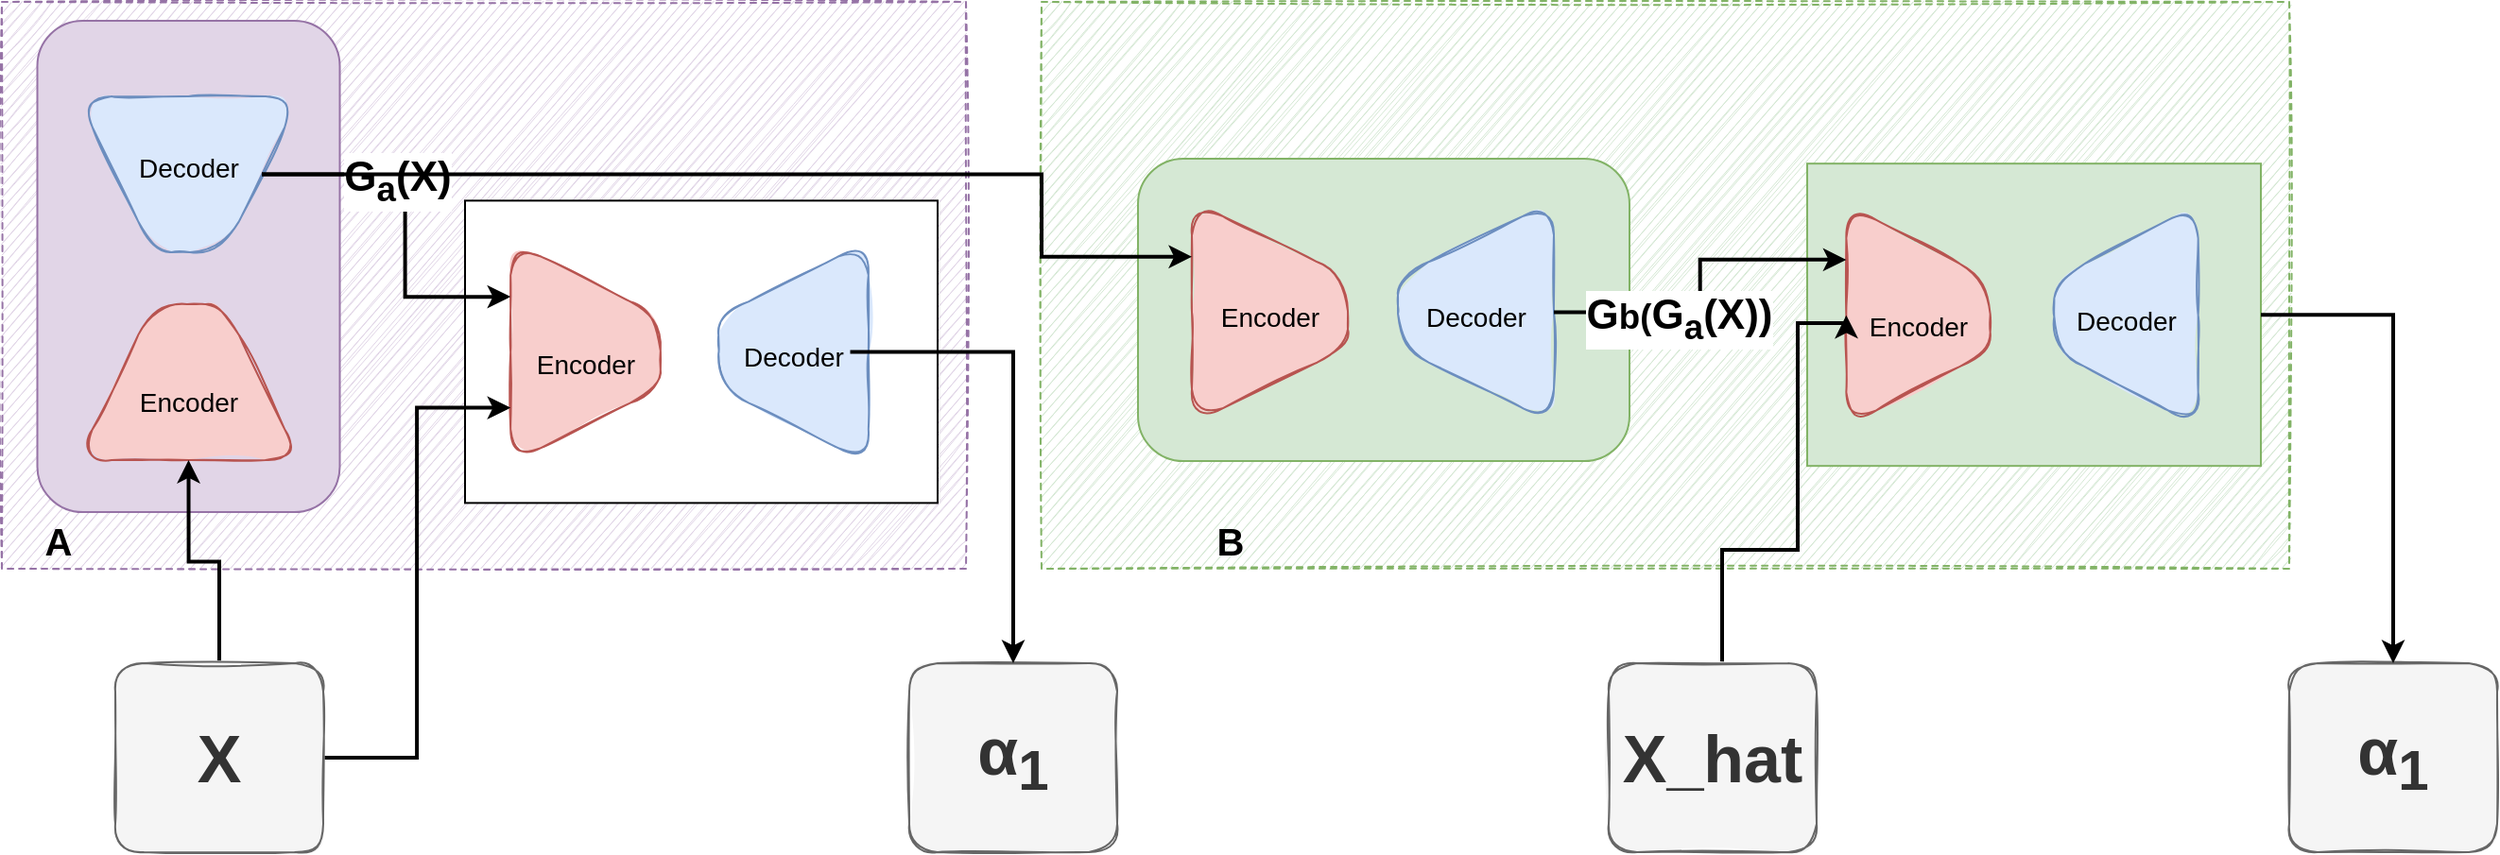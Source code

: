 <mxfile version="16.6.4" type="github">
  <diagram id="4YwVzGs6rVlEmf7iypRt" name="第 1 页">
    <mxGraphModel dx="1673" dy="886" grid="1" gridSize="10" guides="1" tooltips="1" connect="1" arrows="1" fold="1" page="1" pageScale="1" pageWidth="1169" pageHeight="827" math="0" shadow="0">
      <root>
        <mxCell id="0" />
        <mxCell id="1" parent="0" />
        <mxCell id="OXdLSGmj_vhWJyE9Hy_o-1" value="" style="rounded=0;whiteSpace=wrap;html=1;dashed=1;sketch=1;fillColor=#e1d5e7;strokeColor=#9673a6;" vertex="1" parent="1">
          <mxGeometry x="180" y="250" width="510" height="300" as="geometry" />
        </mxCell>
        <mxCell id="OXdLSGmj_vhWJyE9Hy_o-5" value="" style="group;sketch=1;rounded=0;arcSize=0;" vertex="1" connectable="0" parent="1">
          <mxGeometry x="198.75" y="260" width="160" height="263" as="geometry" />
        </mxCell>
        <mxCell id="OXdLSGmj_vhWJyE9Hy_o-4" value="" style="rounded=1;whiteSpace=wrap;html=1;fillColor=#e1d5e7;strokeColor=#9673a6;" vertex="1" parent="OXdLSGmj_vhWJyE9Hy_o-5">
          <mxGeometry width="160" height="260" as="geometry" />
        </mxCell>
        <mxCell id="OXdLSGmj_vhWJyE9Hy_o-2" value="" style="shape=trapezoid;perimeter=trapezoidPerimeter;whiteSpace=wrap;html=1;fixedSize=1;rounded=1;shadow=0;glass=0;sketch=1;fillStyle=solid;fontSize=28;fillColor=#dae8fc;rotation=-180;size=40;strokeColor=#6c8ebf;align=center;arcSize=36;" vertex="1" parent="OXdLSGmj_vhWJyE9Hy_o-5">
          <mxGeometry x="21.25" y="40" width="117.5" height="82.5" as="geometry" />
        </mxCell>
        <mxCell id="OXdLSGmj_vhWJyE9Hy_o-3" value="" style="shape=trapezoid;perimeter=trapezoidPerimeter;whiteSpace=wrap;html=1;fixedSize=1;rounded=1;shadow=0;glass=0;sketch=1;fillStyle=solid;fontSize=28;fillColor=#f8cecc;rotation=0;size=40;strokeColor=#b85450;align=center;arcSize=36;" vertex="1" parent="OXdLSGmj_vhWJyE9Hy_o-5">
          <mxGeometry x="21.25" y="150" width="117.5" height="82.5" as="geometry" />
        </mxCell>
        <mxCell id="OXdLSGmj_vhWJyE9Hy_o-18" value="&lt;font style=&quot;font-size: 14px&quot;&gt;Encoder&lt;/font&gt;" style="text;html=1;strokeColor=none;fillColor=none;align=center;verticalAlign=middle;whiteSpace=wrap;rounded=0;dashed=1;sketch=1;fontSize=20;" vertex="1" parent="OXdLSGmj_vhWJyE9Hy_o-5">
          <mxGeometry x="50" y="184" width="60" height="30" as="geometry" />
        </mxCell>
        <mxCell id="OXdLSGmj_vhWJyE9Hy_o-19" value="&lt;font style=&quot;font-size: 14px&quot;&gt;Decoder&lt;/font&gt;" style="text;html=1;strokeColor=none;fillColor=none;align=center;verticalAlign=middle;whiteSpace=wrap;rounded=0;dashed=1;sketch=1;fontSize=20;" vertex="1" parent="OXdLSGmj_vhWJyE9Hy_o-5">
          <mxGeometry x="50" y="60" width="60" height="30" as="geometry" />
        </mxCell>
        <mxCell id="OXdLSGmj_vhWJyE9Hy_o-7" value="" style="group;rotation=90;sketch=1;rounded=1;" vertex="1" connectable="0" parent="1">
          <mxGeometry x="475" y="315" width="160" height="250" as="geometry" />
        </mxCell>
        <mxCell id="OXdLSGmj_vhWJyE9Hy_o-8" value="" style="rounded=0;whiteSpace=wrap;html=1;rotation=90;" vertex="1" parent="OXdLSGmj_vhWJyE9Hy_o-7">
          <mxGeometry x="-5" y="-4.808" width="160" height="250" as="geometry" />
        </mxCell>
        <mxCell id="OXdLSGmj_vhWJyE9Hy_o-9" value="" style="shape=trapezoid;perimeter=trapezoidPerimeter;whiteSpace=wrap;html=1;fixedSize=1;rounded=1;shadow=0;glass=0;sketch=1;fillStyle=solid;fontSize=28;fillColor=#dae8fc;rotation=-90;size=40;strokeColor=#6c8ebf;align=center;arcSize=36;" vertex="1" parent="OXdLSGmj_vhWJyE9Hy_o-7">
          <mxGeometry x="65" y="80.769" width="117.5" height="79.327" as="geometry" />
        </mxCell>
        <mxCell id="OXdLSGmj_vhWJyE9Hy_o-10" value="" style="shape=trapezoid;perimeter=trapezoidPerimeter;whiteSpace=wrap;html=1;fixedSize=1;rounded=1;shadow=0;glass=0;sketch=1;fillStyle=solid;fontSize=28;fillColor=#f8cecc;rotation=90;size=40;strokeColor=#b85450;align=center;arcSize=36;" vertex="1" parent="OXdLSGmj_vhWJyE9Hy_o-7">
          <mxGeometry x="-45" y="80.769" width="117.5" height="79.327" as="geometry" />
        </mxCell>
        <mxCell id="OXdLSGmj_vhWJyE9Hy_o-16" value="&lt;font style=&quot;font-size: 14px&quot;&gt;Encoder&lt;/font&gt;" style="text;html=1;strokeColor=none;fillColor=none;align=center;verticalAlign=middle;whiteSpace=wrap;rounded=0;dashed=1;sketch=1;fontSize=20;" vertex="1" parent="OXdLSGmj_vhWJyE9Hy_o-7">
          <mxGeometry x="-16" y="109" width="60" height="30" as="geometry" />
        </mxCell>
        <mxCell id="OXdLSGmj_vhWJyE9Hy_o-17" value="&lt;font style=&quot;font-size: 14px&quot;&gt;Decoder&lt;/font&gt;" style="text;html=1;strokeColor=none;fillColor=none;align=center;verticalAlign=middle;whiteSpace=wrap;rounded=0;dashed=1;sketch=1;fontSize=20;" vertex="1" parent="OXdLSGmj_vhWJyE9Hy_o-7">
          <mxGeometry x="93.75" y="105.19" width="60" height="30" as="geometry" />
        </mxCell>
        <mxCell id="OXdLSGmj_vhWJyE9Hy_o-12" value="&lt;b&gt;&lt;font style=&quot;font-size: 20px&quot;&gt;A&lt;/font&gt;&lt;/b&gt;" style="text;html=1;strokeColor=none;fillColor=none;align=center;verticalAlign=middle;whiteSpace=wrap;rounded=0;dashed=1;sketch=1;" vertex="1" parent="1">
          <mxGeometry x="180" y="520" width="60" height="30" as="geometry" />
        </mxCell>
        <mxCell id="OXdLSGmj_vhWJyE9Hy_o-14" style="edgeStyle=orthogonalEdgeStyle;rounded=0;orthogonalLoop=1;jettySize=auto;html=1;fontSize=20;entryX=0.5;entryY=1;entryDx=0;entryDy=0;strokeWidth=2;" edge="1" parent="1" source="OXdLSGmj_vhWJyE9Hy_o-13" target="OXdLSGmj_vhWJyE9Hy_o-3">
          <mxGeometry relative="1" as="geometry">
            <mxPoint x="260" y="520" as="targetPoint" />
          </mxGeometry>
        </mxCell>
        <mxCell id="OXdLSGmj_vhWJyE9Hy_o-15" style="edgeStyle=orthogonalEdgeStyle;rounded=0;orthogonalLoop=1;jettySize=auto;html=1;entryX=0.75;entryY=1;entryDx=0;entryDy=0;fontSize=20;strokeWidth=2;" edge="1" parent="1" source="OXdLSGmj_vhWJyE9Hy_o-13" target="OXdLSGmj_vhWJyE9Hy_o-10">
          <mxGeometry relative="1" as="geometry" />
        </mxCell>
        <mxCell id="OXdLSGmj_vhWJyE9Hy_o-13" value="&lt;h1&gt;&lt;font style=&quot;font-size: 35px&quot;&gt;X&lt;/font&gt;&lt;/h1&gt;" style="rounded=1;whiteSpace=wrap;html=1;shadow=0;glass=0;fillStyle=solid;fillColor=#f5f5f5;strokeColor=#666666;fontColor=#333333;sketch=1;" vertex="1" parent="1">
          <mxGeometry x="240" y="600" width="110" height="100" as="geometry" />
        </mxCell>
        <mxCell id="OXdLSGmj_vhWJyE9Hy_o-21" style="edgeStyle=orthogonalEdgeStyle;rounded=0;orthogonalLoop=1;jettySize=auto;html=1;entryX=0.25;entryY=1;entryDx=0;entryDy=0;fontSize=14;strokeWidth=2;" edge="1" parent="1" source="OXdLSGmj_vhWJyE9Hy_o-2" target="OXdLSGmj_vhWJyE9Hy_o-10">
          <mxGeometry relative="1" as="geometry" />
        </mxCell>
        <mxCell id="OXdLSGmj_vhWJyE9Hy_o-22" value="&lt;b&gt;&lt;font style=&quot;font-size: 22px&quot;&gt;G&lt;sub&gt;a&lt;/sub&gt;(X)&lt;/font&gt;&lt;/b&gt;" style="edgeLabel;html=1;align=center;verticalAlign=middle;resizable=0;points=[];fontSize=14;" vertex="1" connectable="0" parent="OXdLSGmj_vhWJyE9Hy_o-21">
          <mxGeometry x="-0.279" y="-3" relative="1" as="geometry">
            <mxPoint as="offset" />
          </mxGeometry>
        </mxCell>
        <mxCell id="OXdLSGmj_vhWJyE9Hy_o-23" value="" style="rounded=0;whiteSpace=wrap;html=1;dashed=1;sketch=1;fillColor=#d5e8d4;strokeColor=#82b366;" vertex="1" parent="1">
          <mxGeometry x="730" y="250" width="660" height="300" as="geometry" />
        </mxCell>
        <mxCell id="OXdLSGmj_vhWJyE9Hy_o-24" value="" style="group;sketch=1;rounded=0;arcSize=0;rotation=90;" vertex="1" connectable="0" parent="1">
          <mxGeometry x="830" y="282" width="160" height="263" as="geometry" />
        </mxCell>
        <mxCell id="OXdLSGmj_vhWJyE9Hy_o-25" value="" style="rounded=1;whiteSpace=wrap;html=1;rotation=90;fillColor=#d5e8d4;strokeColor=#82b366;" vertex="1" parent="OXdLSGmj_vhWJyE9Hy_o-24">
          <mxGeometry x="1" y="1" width="160" height="260" as="geometry" />
        </mxCell>
        <mxCell id="OXdLSGmj_vhWJyE9Hy_o-26" value="" style="shape=trapezoid;perimeter=trapezoidPerimeter;whiteSpace=wrap;html=1;fixedSize=1;rounded=1;shadow=0;glass=0;sketch=1;fillStyle=solid;fontSize=28;fillColor=#dae8fc;rotation=-90;size=40;strokeColor=#6c8ebf;align=center;arcSize=36;" vertex="1" parent="OXdLSGmj_vhWJyE9Hy_o-24">
          <mxGeometry x="71" y="91" width="117.5" height="82.5" as="geometry" />
        </mxCell>
        <mxCell id="OXdLSGmj_vhWJyE9Hy_o-27" value="" style="shape=trapezoid;perimeter=trapezoidPerimeter;whiteSpace=wrap;html=1;fixedSize=1;rounded=1;shadow=0;glass=0;sketch=1;fillStyle=solid;fontSize=28;fillColor=#f8cecc;rotation=90;size=40;strokeColor=#b85450;align=center;arcSize=36;" vertex="1" parent="OXdLSGmj_vhWJyE9Hy_o-24">
          <mxGeometry x="-38" y="91" width="117.5" height="82.5" as="geometry" />
        </mxCell>
        <mxCell id="OXdLSGmj_vhWJyE9Hy_o-28" value="&lt;font style=&quot;font-size: 14px&quot;&gt;Encoder&lt;/font&gt;" style="text;html=1;strokeColor=none;fillColor=none;align=center;verticalAlign=middle;whiteSpace=wrap;rounded=0;dashed=1;sketch=1;fontSize=20;rotation=0;" vertex="1" parent="OXdLSGmj_vhWJyE9Hy_o-24">
          <mxGeometry x="-9.25" y="117.25" width="60" height="30" as="geometry" />
        </mxCell>
        <mxCell id="OXdLSGmj_vhWJyE9Hy_o-29" value="&lt;font style=&quot;font-size: 14px&quot;&gt;Decoder&lt;/font&gt;" style="text;html=1;strokeColor=none;fillColor=none;align=center;verticalAlign=middle;whiteSpace=wrap;rounded=0;dashed=1;sketch=1;fontSize=20;rotation=0;" vertex="1" parent="OXdLSGmj_vhWJyE9Hy_o-24">
          <mxGeometry x="100" y="117" width="60" height="30" as="geometry" />
        </mxCell>
        <mxCell id="OXdLSGmj_vhWJyE9Hy_o-30" value="" style="group;rotation=90;sketch=1;rounded=1;" vertex="1" connectable="0" parent="1">
          <mxGeometry x="1185" y="305" width="160" height="240" as="geometry" />
        </mxCell>
        <mxCell id="OXdLSGmj_vhWJyE9Hy_o-31" value="" style="rounded=0;whiteSpace=wrap;html=1;rotation=90;fillColor=#d5e8d4;strokeColor=#82b366;" vertex="1" parent="OXdLSGmj_vhWJyE9Hy_o-30">
          <mxGeometry x="-10" y="-9.415" width="160" height="240" as="geometry" />
        </mxCell>
        <mxCell id="OXdLSGmj_vhWJyE9Hy_o-32" value="" style="shape=trapezoid;perimeter=trapezoidPerimeter;whiteSpace=wrap;html=1;fixedSize=1;rounded=1;shadow=0;glass=0;sketch=1;fillStyle=solid;fontSize=28;fillColor=#dae8fc;rotation=-90;size=40;strokeColor=#6c8ebf;align=center;arcSize=36;" vertex="1" parent="OXdLSGmj_vhWJyE9Hy_o-30">
          <mxGeometry x="60" y="72.738" width="117.5" height="76.154" as="geometry" />
        </mxCell>
        <mxCell id="OXdLSGmj_vhWJyE9Hy_o-33" value="" style="shape=trapezoid;perimeter=trapezoidPerimeter;whiteSpace=wrap;html=1;fixedSize=1;rounded=1;shadow=0;glass=0;sketch=1;fillStyle=solid;fontSize=28;fillColor=#f8cecc;rotation=90;size=40;strokeColor=#b85450;align=center;arcSize=36;" vertex="1" parent="OXdLSGmj_vhWJyE9Hy_o-30">
          <mxGeometry x="-50" y="72.738" width="117.5" height="76.154" as="geometry" />
        </mxCell>
        <mxCell id="OXdLSGmj_vhWJyE9Hy_o-34" value="&lt;font style=&quot;font-size: 14px&quot;&gt;Encoder&lt;/font&gt;" style="text;html=1;strokeColor=none;fillColor=none;align=center;verticalAlign=middle;whiteSpace=wrap;rounded=0;dashed=1;sketch=1;fontSize=20;" vertex="1" parent="OXdLSGmj_vhWJyE9Hy_o-30">
          <mxGeometry x="-21" y="99.84" width="60" height="28.8" as="geometry" />
        </mxCell>
        <mxCell id="OXdLSGmj_vhWJyE9Hy_o-35" value="&lt;font style=&quot;font-size: 14px&quot;&gt;Decoder&lt;/font&gt;" style="text;html=1;strokeColor=none;fillColor=none;align=center;verticalAlign=middle;whiteSpace=wrap;rounded=0;dashed=1;sketch=1;fontSize=20;" vertex="1" parent="OXdLSGmj_vhWJyE9Hy_o-30">
          <mxGeometry x="88.75" y="96.182" width="60" height="28.8" as="geometry" />
        </mxCell>
        <mxCell id="OXdLSGmj_vhWJyE9Hy_o-36" value="&lt;span style=&quot;font-size: 20px&quot;&gt;&lt;b&gt;B&lt;/b&gt;&lt;/span&gt;" style="text;html=1;strokeColor=none;fillColor=none;align=center;verticalAlign=middle;whiteSpace=wrap;rounded=0;dashed=1;sketch=1;" vertex="1" parent="1">
          <mxGeometry x="800" y="520" width="60" height="30" as="geometry" />
        </mxCell>
        <mxCell id="OXdLSGmj_vhWJyE9Hy_o-37" style="edgeStyle=orthogonalEdgeStyle;rounded=0;orthogonalLoop=1;jettySize=auto;html=1;entryX=0.25;entryY=1;entryDx=0;entryDy=0;fontSize=14;strokeWidth=2;" edge="1" parent="1" source="OXdLSGmj_vhWJyE9Hy_o-26" target="OXdLSGmj_vhWJyE9Hy_o-33">
          <mxGeometry relative="1" as="geometry" />
        </mxCell>
        <mxCell id="OXdLSGmj_vhWJyE9Hy_o-38" value="&lt;b&gt;&lt;font style=&quot;font-size: 22px&quot;&gt;G&lt;/font&gt;&lt;font&gt;&lt;span style=&quot;font-size: 18.333px&quot;&gt;b(&lt;/span&gt;&lt;span style=&quot;font-size: 22px&quot;&gt;G&lt;sub&gt;a&lt;/sub&gt;(X))&lt;/span&gt;&lt;/font&gt;&lt;/b&gt;" style="edgeLabel;html=1;align=center;verticalAlign=middle;resizable=0;points=[];fontSize=14;" vertex="1" connectable="0" parent="OXdLSGmj_vhWJyE9Hy_o-37">
          <mxGeometry x="-0.279" y="-3" relative="1" as="geometry">
            <mxPoint as="offset" />
          </mxGeometry>
        </mxCell>
        <mxCell id="OXdLSGmj_vhWJyE9Hy_o-41" style="edgeStyle=orthogonalEdgeStyle;rounded=0;orthogonalLoop=1;jettySize=auto;html=1;entryX=0.25;entryY=1;entryDx=0;entryDy=0;fontSize=22;strokeWidth=2;" edge="1" parent="1" source="OXdLSGmj_vhWJyE9Hy_o-2" target="OXdLSGmj_vhWJyE9Hy_o-27">
          <mxGeometry relative="1" as="geometry">
            <Array as="points">
              <mxPoint x="730" y="341" />
              <mxPoint x="730" y="385" />
            </Array>
          </mxGeometry>
        </mxCell>
        <mxCell id="OXdLSGmj_vhWJyE9Hy_o-44" value="&lt;h1&gt;&lt;span style=&quot;font-size: 35px&quot;&gt;α&lt;sub&gt;1&lt;/sub&gt;&lt;/span&gt;&lt;/h1&gt;" style="rounded=1;whiteSpace=wrap;html=1;shadow=0;glass=0;fillStyle=solid;fillColor=#f5f5f5;strokeColor=#666666;fontColor=#333333;sketch=1;" vertex="1" parent="1">
          <mxGeometry x="660" y="600" width="110" height="100" as="geometry" />
        </mxCell>
        <mxCell id="OXdLSGmj_vhWJyE9Hy_o-45" style="edgeStyle=orthogonalEdgeStyle;rounded=0;orthogonalLoop=1;jettySize=auto;html=1;entryX=0.5;entryY=0;entryDx=0;entryDy=0;fontSize=22;strokeWidth=2;" edge="1" parent="1" source="OXdLSGmj_vhWJyE9Hy_o-17" target="OXdLSGmj_vhWJyE9Hy_o-44">
          <mxGeometry relative="1" as="geometry" />
        </mxCell>
        <mxCell id="OXdLSGmj_vhWJyE9Hy_o-47" style="edgeStyle=orthogonalEdgeStyle;rounded=0;orthogonalLoop=1;jettySize=auto;html=1;entryX=0.5;entryY=1;entryDx=0;entryDy=0;fontSize=22;strokeWidth=2;" edge="1" parent="1" source="OXdLSGmj_vhWJyE9Hy_o-46" target="OXdLSGmj_vhWJyE9Hy_o-33">
          <mxGeometry relative="1" as="geometry">
            <Array as="points">
              <mxPoint x="1090" y="540" />
              <mxPoint x="1130" y="540" />
              <mxPoint x="1130" y="420" />
            </Array>
          </mxGeometry>
        </mxCell>
        <mxCell id="OXdLSGmj_vhWJyE9Hy_o-46" value="&lt;h1&gt;&lt;span style=&quot;font-size: 35px&quot;&gt;X_hat&lt;/span&gt;&lt;/h1&gt;" style="rounded=1;whiteSpace=wrap;html=1;shadow=0;glass=0;fillStyle=solid;fillColor=#f5f5f5;strokeColor=#666666;fontColor=#333333;sketch=1;" vertex="1" parent="1">
          <mxGeometry x="1030" y="600" width="110" height="100" as="geometry" />
        </mxCell>
        <mxCell id="OXdLSGmj_vhWJyE9Hy_o-48" value="&lt;h1&gt;&lt;span style=&quot;font-size: 35px&quot;&gt;α&lt;sub&gt;1&lt;/sub&gt;&lt;/span&gt;&lt;/h1&gt;" style="rounded=1;whiteSpace=wrap;html=1;shadow=0;glass=0;fillStyle=solid;fillColor=#f5f5f5;strokeColor=#666666;fontColor=#333333;sketch=1;" vertex="1" parent="1">
          <mxGeometry x="1390" y="600" width="110" height="100" as="geometry" />
        </mxCell>
        <mxCell id="OXdLSGmj_vhWJyE9Hy_o-49" style="edgeStyle=orthogonalEdgeStyle;rounded=0;orthogonalLoop=1;jettySize=auto;html=1;fontSize=22;strokeWidth=2;" edge="1" parent="1" source="OXdLSGmj_vhWJyE9Hy_o-31" target="OXdLSGmj_vhWJyE9Hy_o-48">
          <mxGeometry relative="1" as="geometry" />
        </mxCell>
      </root>
    </mxGraphModel>
  </diagram>
</mxfile>
